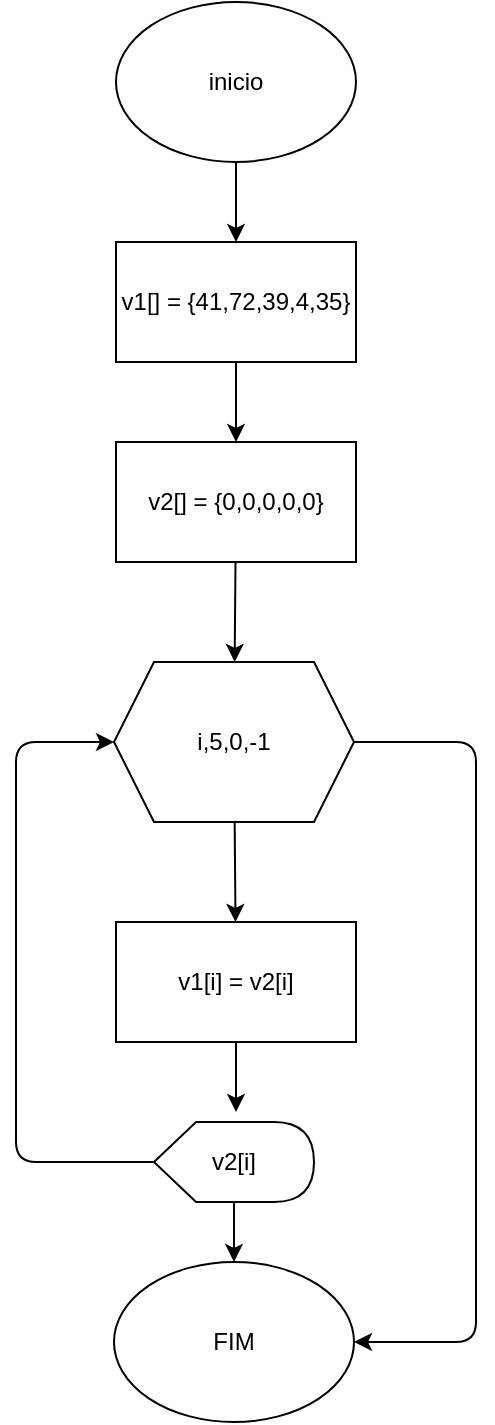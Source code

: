 <mxfile>
    <diagram id="90svc9yar9sNOmz7MTjR" name="Página-1">
        <mxGraphModel dx="662" dy="243" grid="1" gridSize="10" guides="1" tooltips="1" connect="1" arrows="1" fold="1" page="1" pageScale="1" pageWidth="827" pageHeight="1169" math="0" shadow="0">
            <root>
                <mxCell id="0"/>
                <mxCell id="1" parent="0"/>
                <mxCell id="4" value="" style="edgeStyle=none;html=1;" parent="1" source="2" edge="1">
                    <mxGeometry relative="1" as="geometry">
                        <mxPoint x="340" y="150" as="targetPoint"/>
                    </mxGeometry>
                </mxCell>
                <mxCell id="2" value="inicio" style="ellipse;whiteSpace=wrap;html=1;" parent="1" vertex="1">
                    <mxGeometry x="280" y="30" width="120" height="80" as="geometry"/>
                </mxCell>
                <mxCell id="5" value="" style="edgeStyle=none;html=1;" parent="1" source="6" target="7" edge="1">
                    <mxGeometry relative="1" as="geometry"/>
                </mxCell>
                <mxCell id="6" value="v1[] = {41,72,39,4,35}" style="whiteSpace=wrap;html=1;" parent="1" vertex="1">
                    <mxGeometry x="280" y="150" width="120" height="60" as="geometry"/>
                </mxCell>
                <mxCell id="9" value="" style="edgeStyle=none;html=1;" parent="1" source="7" target="8" edge="1">
                    <mxGeometry relative="1" as="geometry"/>
                </mxCell>
                <mxCell id="7" value="v2[] = {0,0,0,0,0}" style="whiteSpace=wrap;html=1;" parent="1" vertex="1">
                    <mxGeometry x="280" y="250" width="120" height="60" as="geometry"/>
                </mxCell>
                <mxCell id="11" value="" style="edgeStyle=none;html=1;" parent="1" source="8" target="10" edge="1">
                    <mxGeometry relative="1" as="geometry"/>
                </mxCell>
                <mxCell id="18" style="edgeStyle=elbowEdgeStyle;html=1;exitX=1;exitY=0.5;exitDx=0;exitDy=0;entryX=1;entryY=0.5;entryDx=0;entryDy=0;" parent="1" source="8" target="15" edge="1">
                    <mxGeometry relative="1" as="geometry">
                        <Array as="points">
                            <mxPoint x="460" y="550"/>
                        </Array>
                    </mxGeometry>
                </mxCell>
                <mxCell id="8" value="i,5,0,-1" style="shape=hexagon;perimeter=hexagonPerimeter2;whiteSpace=wrap;html=1;fixedSize=1;" parent="1" vertex="1">
                    <mxGeometry x="279" y="360" width="120" height="80" as="geometry"/>
                </mxCell>
                <mxCell id="13" value="" style="edgeStyle=none;html=1;" parent="1" source="10" edge="1">
                    <mxGeometry relative="1" as="geometry">
                        <mxPoint x="340" y="585" as="targetPoint"/>
                    </mxGeometry>
                </mxCell>
                <mxCell id="10" value="v1[i] = v2[i]" style="whiteSpace=wrap;html=1;" parent="1" vertex="1">
                    <mxGeometry x="280" y="490" width="120" height="60" as="geometry"/>
                </mxCell>
                <mxCell id="16" value="" style="edgeStyle=none;html=1;" parent="1" source="14" target="15" edge="1">
                    <mxGeometry relative="1" as="geometry"/>
                </mxCell>
                <mxCell id="17" style="edgeStyle=elbowEdgeStyle;html=1;exitX=0;exitY=0.5;exitDx=0;exitDy=0;exitPerimeter=0;entryX=0;entryY=0.5;entryDx=0;entryDy=0;" parent="1" source="14" target="8" edge="1">
                    <mxGeometry relative="1" as="geometry">
                        <Array as="points">
                            <mxPoint x="230" y="500"/>
                        </Array>
                    </mxGeometry>
                </mxCell>
                <mxCell id="14" value="v2[i]" style="shape=display;whiteSpace=wrap;html=1;size=0.263;" parent="1" vertex="1">
                    <mxGeometry x="299" y="590" width="80" height="40" as="geometry"/>
                </mxCell>
                <mxCell id="15" value="FIM" style="ellipse;whiteSpace=wrap;html=1;" parent="1" vertex="1">
                    <mxGeometry x="279" y="660" width="120" height="80" as="geometry"/>
                </mxCell>
            </root>
        </mxGraphModel>
    </diagram>
</mxfile>